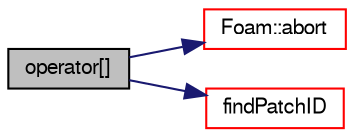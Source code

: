 digraph "operator[]"
{
  bgcolor="transparent";
  edge [fontname="FreeSans",fontsize="10",labelfontname="FreeSans",labelfontsize="10"];
  node [fontname="FreeSans",fontsize="10",shape=record];
  rankdir="LR";
  Node639 [label="operator[]",height=0.2,width=0.4,color="black", fillcolor="grey75", style="filled", fontcolor="black"];
  Node639 -> Node640 [color="midnightblue",fontsize="10",style="solid",fontname="FreeSans"];
  Node640 [label="Foam::abort",height=0.2,width=0.4,color="red",URL="$a21124.html#a447107a607d03e417307c203fa5fb44b"];
  Node639 -> Node683 [color="midnightblue",fontsize="10",style="solid",fontname="FreeSans"];
  Node683 [label="findPatchID",height=0.2,width=0.4,color="red",URL="$a22762.html#ac89fe0aab9fe12bd4f0d3807495fe72b",tooltip="Find patch index given a name. "];
}
